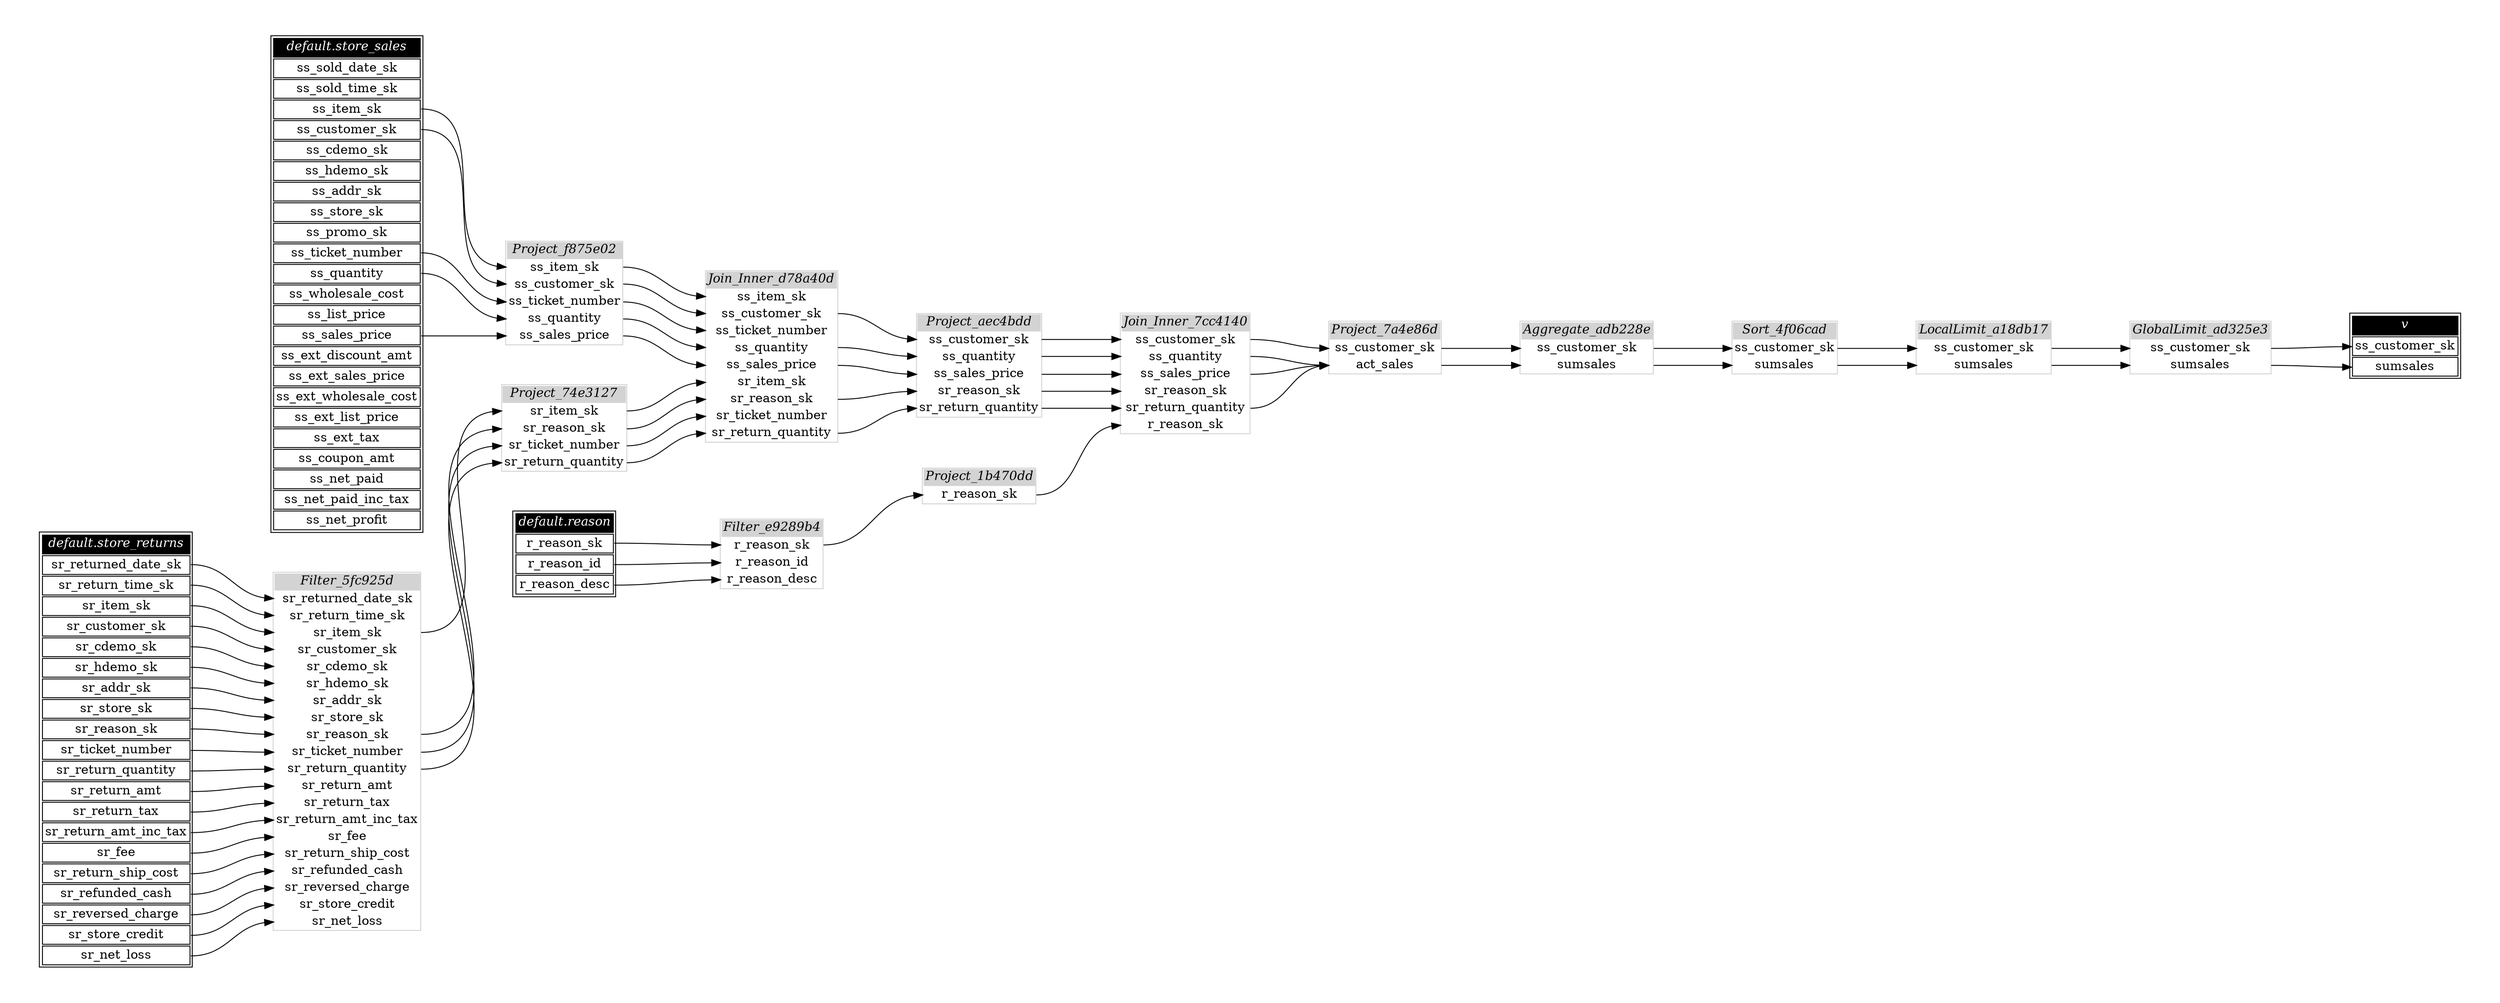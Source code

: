 // Automatically generated by TPCDSFlowTestSuite


digraph {
  graph [pad="0.5" nodesep="0.5" ranksep="1" fontname="Helvetica" rankdir=LR];
  node [shape=plaintext]

  
"Aggregate_adb228e" [label=<
<table color="lightgray" border="1" cellborder="0" cellspacing="0">
  <tr><td bgcolor="lightgray" port="nodeName"><i>Aggregate_adb228e</i></td></tr>
  <tr><td port="0">ss_customer_sk</td></tr>
<tr><td port="1">sumsales</td></tr>
</table>>];
     

"Filter_5fc925d" [label=<
<table color="lightgray" border="1" cellborder="0" cellspacing="0">
  <tr><td bgcolor="lightgray" port="nodeName"><i>Filter_5fc925d</i></td></tr>
  <tr><td port="0">sr_returned_date_sk</td></tr>
<tr><td port="1">sr_return_time_sk</td></tr>
<tr><td port="2">sr_item_sk</td></tr>
<tr><td port="3">sr_customer_sk</td></tr>
<tr><td port="4">sr_cdemo_sk</td></tr>
<tr><td port="5">sr_hdemo_sk</td></tr>
<tr><td port="6">sr_addr_sk</td></tr>
<tr><td port="7">sr_store_sk</td></tr>
<tr><td port="8">sr_reason_sk</td></tr>
<tr><td port="9">sr_ticket_number</td></tr>
<tr><td port="10">sr_return_quantity</td></tr>
<tr><td port="11">sr_return_amt</td></tr>
<tr><td port="12">sr_return_tax</td></tr>
<tr><td port="13">sr_return_amt_inc_tax</td></tr>
<tr><td port="14">sr_fee</td></tr>
<tr><td port="15">sr_return_ship_cost</td></tr>
<tr><td port="16">sr_refunded_cash</td></tr>
<tr><td port="17">sr_reversed_charge</td></tr>
<tr><td port="18">sr_store_credit</td></tr>
<tr><td port="19">sr_net_loss</td></tr>
</table>>];
     

"Filter_e9289b4" [label=<
<table color="lightgray" border="1" cellborder="0" cellspacing="0">
  <tr><td bgcolor="lightgray" port="nodeName"><i>Filter_e9289b4</i></td></tr>
  <tr><td port="0">r_reason_sk</td></tr>
<tr><td port="1">r_reason_id</td></tr>
<tr><td port="2">r_reason_desc</td></tr>
</table>>];
     

"GlobalLimit_ad325e3" [label=<
<table color="lightgray" border="1" cellborder="0" cellspacing="0">
  <tr><td bgcolor="lightgray" port="nodeName"><i>GlobalLimit_ad325e3</i></td></tr>
  <tr><td port="0">ss_customer_sk</td></tr>
<tr><td port="1">sumsales</td></tr>
</table>>];
     

"Join_Inner_7cc4140" [label=<
<table color="lightgray" border="1" cellborder="0" cellspacing="0">
  <tr><td bgcolor="lightgray" port="nodeName"><i>Join_Inner_7cc4140</i></td></tr>
  <tr><td port="0">ss_customer_sk</td></tr>
<tr><td port="1">ss_quantity</td></tr>
<tr><td port="2">ss_sales_price</td></tr>
<tr><td port="3">sr_reason_sk</td></tr>
<tr><td port="4">sr_return_quantity</td></tr>
<tr><td port="5">r_reason_sk</td></tr>
</table>>];
     

"Join_Inner_d78a40d" [label=<
<table color="lightgray" border="1" cellborder="0" cellspacing="0">
  <tr><td bgcolor="lightgray" port="nodeName"><i>Join_Inner_d78a40d</i></td></tr>
  <tr><td port="0">ss_item_sk</td></tr>
<tr><td port="1">ss_customer_sk</td></tr>
<tr><td port="2">ss_ticket_number</td></tr>
<tr><td port="3">ss_quantity</td></tr>
<tr><td port="4">ss_sales_price</td></tr>
<tr><td port="5">sr_item_sk</td></tr>
<tr><td port="6">sr_reason_sk</td></tr>
<tr><td port="7">sr_ticket_number</td></tr>
<tr><td port="8">sr_return_quantity</td></tr>
</table>>];
     

"LocalLimit_a18db17" [label=<
<table color="lightgray" border="1" cellborder="0" cellspacing="0">
  <tr><td bgcolor="lightgray" port="nodeName"><i>LocalLimit_a18db17</i></td></tr>
  <tr><td port="0">ss_customer_sk</td></tr>
<tr><td port="1">sumsales</td></tr>
</table>>];
     

"Project_1b470dd" [label=<
<table color="lightgray" border="1" cellborder="0" cellspacing="0">
  <tr><td bgcolor="lightgray" port="nodeName"><i>Project_1b470dd</i></td></tr>
  <tr><td port="0">r_reason_sk</td></tr>
</table>>];
     

"Project_74e3127" [label=<
<table color="lightgray" border="1" cellborder="0" cellspacing="0">
  <tr><td bgcolor="lightgray" port="nodeName"><i>Project_74e3127</i></td></tr>
  <tr><td port="0">sr_item_sk</td></tr>
<tr><td port="1">sr_reason_sk</td></tr>
<tr><td port="2">sr_ticket_number</td></tr>
<tr><td port="3">sr_return_quantity</td></tr>
</table>>];
     

"Project_7a4e86d" [label=<
<table color="lightgray" border="1" cellborder="0" cellspacing="0">
  <tr><td bgcolor="lightgray" port="nodeName"><i>Project_7a4e86d</i></td></tr>
  <tr><td port="0">ss_customer_sk</td></tr>
<tr><td port="1">act_sales</td></tr>
</table>>];
     

"Project_aec4bdd" [label=<
<table color="lightgray" border="1" cellborder="0" cellspacing="0">
  <tr><td bgcolor="lightgray" port="nodeName"><i>Project_aec4bdd</i></td></tr>
  <tr><td port="0">ss_customer_sk</td></tr>
<tr><td port="1">ss_quantity</td></tr>
<tr><td port="2">ss_sales_price</td></tr>
<tr><td port="3">sr_reason_sk</td></tr>
<tr><td port="4">sr_return_quantity</td></tr>
</table>>];
     

"Project_f875e02" [label=<
<table color="lightgray" border="1" cellborder="0" cellspacing="0">
  <tr><td bgcolor="lightgray" port="nodeName"><i>Project_f875e02</i></td></tr>
  <tr><td port="0">ss_item_sk</td></tr>
<tr><td port="1">ss_customer_sk</td></tr>
<tr><td port="2">ss_ticket_number</td></tr>
<tr><td port="3">ss_quantity</td></tr>
<tr><td port="4">ss_sales_price</td></tr>
</table>>];
     

"Sort_4f06cad" [label=<
<table color="lightgray" border="1" cellborder="0" cellspacing="0">
  <tr><td bgcolor="lightgray" port="nodeName"><i>Sort_4f06cad</i></td></tr>
  <tr><td port="0">ss_customer_sk</td></tr>
<tr><td port="1">sumsales</td></tr>
</table>>];
     

"default.reason" [color="black" label=<
<table>
  <tr><td bgcolor="black" port="nodeName"><i><font color="white">default.reason</font></i></td></tr>
  <tr><td port="0">r_reason_sk</td></tr>
<tr><td port="1">r_reason_id</td></tr>
<tr><td port="2">r_reason_desc</td></tr>
</table>>];
     

"default.store_returns" [color="black" label=<
<table>
  <tr><td bgcolor="black" port="nodeName"><i><font color="white">default.store_returns</font></i></td></tr>
  <tr><td port="0">sr_returned_date_sk</td></tr>
<tr><td port="1">sr_return_time_sk</td></tr>
<tr><td port="2">sr_item_sk</td></tr>
<tr><td port="3">sr_customer_sk</td></tr>
<tr><td port="4">sr_cdemo_sk</td></tr>
<tr><td port="5">sr_hdemo_sk</td></tr>
<tr><td port="6">sr_addr_sk</td></tr>
<tr><td port="7">sr_store_sk</td></tr>
<tr><td port="8">sr_reason_sk</td></tr>
<tr><td port="9">sr_ticket_number</td></tr>
<tr><td port="10">sr_return_quantity</td></tr>
<tr><td port="11">sr_return_amt</td></tr>
<tr><td port="12">sr_return_tax</td></tr>
<tr><td port="13">sr_return_amt_inc_tax</td></tr>
<tr><td port="14">sr_fee</td></tr>
<tr><td port="15">sr_return_ship_cost</td></tr>
<tr><td port="16">sr_refunded_cash</td></tr>
<tr><td port="17">sr_reversed_charge</td></tr>
<tr><td port="18">sr_store_credit</td></tr>
<tr><td port="19">sr_net_loss</td></tr>
</table>>];
     

"default.store_sales" [color="black" label=<
<table>
  <tr><td bgcolor="black" port="nodeName"><i><font color="white">default.store_sales</font></i></td></tr>
  <tr><td port="0">ss_sold_date_sk</td></tr>
<tr><td port="1">ss_sold_time_sk</td></tr>
<tr><td port="2">ss_item_sk</td></tr>
<tr><td port="3">ss_customer_sk</td></tr>
<tr><td port="4">ss_cdemo_sk</td></tr>
<tr><td port="5">ss_hdemo_sk</td></tr>
<tr><td port="6">ss_addr_sk</td></tr>
<tr><td port="7">ss_store_sk</td></tr>
<tr><td port="8">ss_promo_sk</td></tr>
<tr><td port="9">ss_ticket_number</td></tr>
<tr><td port="10">ss_quantity</td></tr>
<tr><td port="11">ss_wholesale_cost</td></tr>
<tr><td port="12">ss_list_price</td></tr>
<tr><td port="13">ss_sales_price</td></tr>
<tr><td port="14">ss_ext_discount_amt</td></tr>
<tr><td port="15">ss_ext_sales_price</td></tr>
<tr><td port="16">ss_ext_wholesale_cost</td></tr>
<tr><td port="17">ss_ext_list_price</td></tr>
<tr><td port="18">ss_ext_tax</td></tr>
<tr><td port="19">ss_coupon_amt</td></tr>
<tr><td port="20">ss_net_paid</td></tr>
<tr><td port="21">ss_net_paid_inc_tax</td></tr>
<tr><td port="22">ss_net_profit</td></tr>
</table>>];
     

"v" [color="black" label=<
<table>
  <tr><td bgcolor="black" port="nodeName"><i><font color="white">v</font></i></td></tr>
  <tr><td port="0">ss_customer_sk</td></tr>
<tr><td port="1">sumsales</td></tr>
</table>>];
     
  "Aggregate_adb228e":0 -> "Sort_4f06cad":0;
"Aggregate_adb228e":1 -> "Sort_4f06cad":1;
"Filter_5fc925d":10 -> "Project_74e3127":3;
"Filter_5fc925d":2 -> "Project_74e3127":0;
"Filter_5fc925d":8 -> "Project_74e3127":1;
"Filter_5fc925d":9 -> "Project_74e3127":2;
"Filter_e9289b4":0 -> "Project_1b470dd":0;
"GlobalLimit_ad325e3":0 -> "v":0;
"GlobalLimit_ad325e3":1 -> "v":1;
"Join_Inner_7cc4140":0 -> "Project_7a4e86d":0;
"Join_Inner_7cc4140":1 -> "Project_7a4e86d":1;
"Join_Inner_7cc4140":2 -> "Project_7a4e86d":1;
"Join_Inner_7cc4140":4 -> "Project_7a4e86d":1;
"Join_Inner_d78a40d":1 -> "Project_aec4bdd":0;
"Join_Inner_d78a40d":3 -> "Project_aec4bdd":1;
"Join_Inner_d78a40d":4 -> "Project_aec4bdd":2;
"Join_Inner_d78a40d":6 -> "Project_aec4bdd":3;
"Join_Inner_d78a40d":8 -> "Project_aec4bdd":4;
"LocalLimit_a18db17":0 -> "GlobalLimit_ad325e3":0;
"LocalLimit_a18db17":1 -> "GlobalLimit_ad325e3":1;
"Project_1b470dd":0 -> "Join_Inner_7cc4140":5;
"Project_74e3127":0 -> "Join_Inner_d78a40d":5;
"Project_74e3127":1 -> "Join_Inner_d78a40d":6;
"Project_74e3127":2 -> "Join_Inner_d78a40d":7;
"Project_74e3127":3 -> "Join_Inner_d78a40d":8;
"Project_7a4e86d":0 -> "Aggregate_adb228e":0;
"Project_7a4e86d":1 -> "Aggregate_adb228e":1;
"Project_aec4bdd":0 -> "Join_Inner_7cc4140":0;
"Project_aec4bdd":1 -> "Join_Inner_7cc4140":1;
"Project_aec4bdd":2 -> "Join_Inner_7cc4140":2;
"Project_aec4bdd":3 -> "Join_Inner_7cc4140":3;
"Project_aec4bdd":4 -> "Join_Inner_7cc4140":4;
"Project_f875e02":0 -> "Join_Inner_d78a40d":0;
"Project_f875e02":1 -> "Join_Inner_d78a40d":1;
"Project_f875e02":2 -> "Join_Inner_d78a40d":2;
"Project_f875e02":3 -> "Join_Inner_d78a40d":3;
"Project_f875e02":4 -> "Join_Inner_d78a40d":4;
"Sort_4f06cad":0 -> "LocalLimit_a18db17":0;
"Sort_4f06cad":1 -> "LocalLimit_a18db17":1;
"default.reason":0 -> "Filter_e9289b4":0;
"default.reason":1 -> "Filter_e9289b4":1;
"default.reason":2 -> "Filter_e9289b4":2;
"default.store_returns":0 -> "Filter_5fc925d":0;
"default.store_returns":1 -> "Filter_5fc925d":1;
"default.store_returns":10 -> "Filter_5fc925d":10;
"default.store_returns":11 -> "Filter_5fc925d":11;
"default.store_returns":12 -> "Filter_5fc925d":12;
"default.store_returns":13 -> "Filter_5fc925d":13;
"default.store_returns":14 -> "Filter_5fc925d":14;
"default.store_returns":15 -> "Filter_5fc925d":15;
"default.store_returns":16 -> "Filter_5fc925d":16;
"default.store_returns":17 -> "Filter_5fc925d":17;
"default.store_returns":18 -> "Filter_5fc925d":18;
"default.store_returns":19 -> "Filter_5fc925d":19;
"default.store_returns":2 -> "Filter_5fc925d":2;
"default.store_returns":3 -> "Filter_5fc925d":3;
"default.store_returns":4 -> "Filter_5fc925d":4;
"default.store_returns":5 -> "Filter_5fc925d":5;
"default.store_returns":6 -> "Filter_5fc925d":6;
"default.store_returns":7 -> "Filter_5fc925d":7;
"default.store_returns":8 -> "Filter_5fc925d":8;
"default.store_returns":9 -> "Filter_5fc925d":9;
"default.store_sales":10 -> "Project_f875e02":3;
"default.store_sales":13 -> "Project_f875e02":4;
"default.store_sales":2 -> "Project_f875e02":0;
"default.store_sales":3 -> "Project_f875e02":1;
"default.store_sales":9 -> "Project_f875e02":2;
}
       